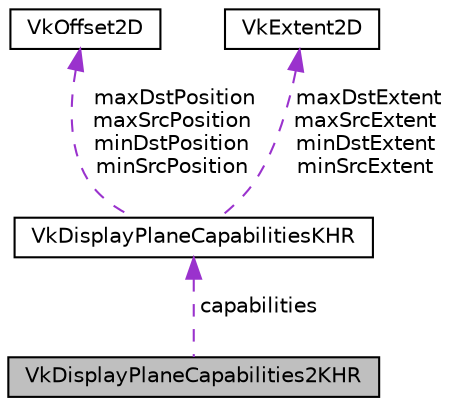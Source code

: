 digraph "VkDisplayPlaneCapabilities2KHR"
{
 // LATEX_PDF_SIZE
  edge [fontname="Helvetica",fontsize="10",labelfontname="Helvetica",labelfontsize="10"];
  node [fontname="Helvetica",fontsize="10",shape=record];
  Node1 [label="VkDisplayPlaneCapabilities2KHR",height=0.2,width=0.4,color="black", fillcolor="grey75", style="filled", fontcolor="black",tooltip=" "];
  Node2 -> Node1 [dir="back",color="darkorchid3",fontsize="10",style="dashed",label=" capabilities" ,fontname="Helvetica"];
  Node2 [label="VkDisplayPlaneCapabilitiesKHR",height=0.2,width=0.4,color="black", fillcolor="white", style="filled",URL="$d8/d3c/structVkDisplayPlaneCapabilitiesKHR.html",tooltip=" "];
  Node3 -> Node2 [dir="back",color="darkorchid3",fontsize="10",style="dashed",label=" maxDstPosition\nmaxSrcPosition\nminDstPosition\nminSrcPosition" ,fontname="Helvetica"];
  Node3 [label="VkOffset2D",height=0.2,width=0.4,color="black", fillcolor="white", style="filled",URL="$d6/d3e/structVkOffset2D.html",tooltip=" "];
  Node4 -> Node2 [dir="back",color="darkorchid3",fontsize="10",style="dashed",label=" maxDstExtent\nmaxSrcExtent\nminDstExtent\nminSrcExtent" ,fontname="Helvetica"];
  Node4 [label="VkExtent2D",height=0.2,width=0.4,color="black", fillcolor="white", style="filled",URL="$d1/d79/structVkExtent2D.html",tooltip=" "];
}
